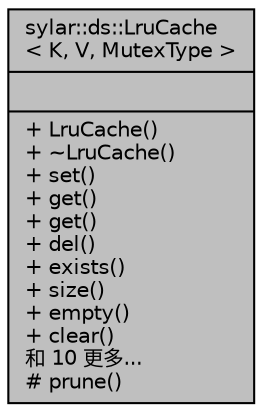 digraph "sylar::ds::LruCache&lt; K, V, MutexType &gt;"
{
 // LATEX_PDF_SIZE
  edge [fontname="Helvetica",fontsize="10",labelfontname="Helvetica",labelfontsize="10"];
  node [fontname="Helvetica",fontsize="10",shape=record];
  Node1 [label="{sylar::ds::LruCache\l\< K, V, MutexType \>\n||+ LruCache()\l+ ~LruCache()\l+ set()\l+ get()\l+ get()\l+ del()\l+ exists()\l+ size()\l+ empty()\l+ clear()\l和 10 更多...\l# prune()\l}",height=0.2,width=0.4,color="black", fillcolor="grey75", style="filled", fontcolor="black",tooltip=" "];
}
